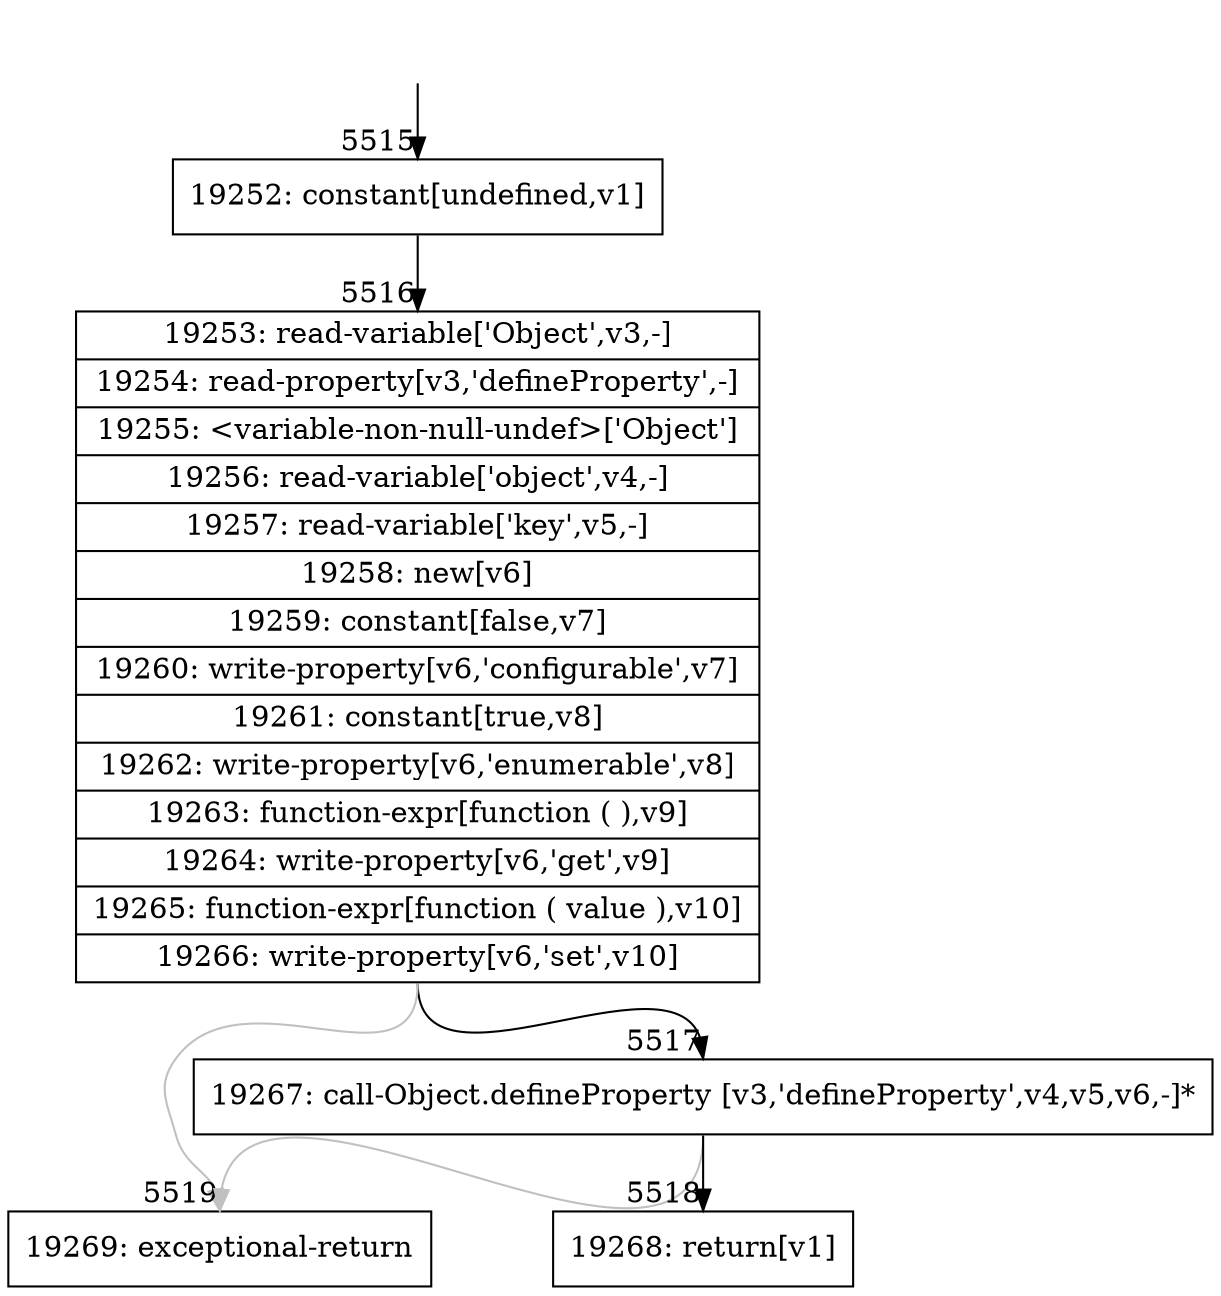 digraph {
rankdir="TD"
BB_entry371[shape=none,label=""];
BB_entry371 -> BB5515 [tailport=s, headport=n, headlabel="    5515"]
BB5515 [shape=record label="{19252: constant[undefined,v1]}" ] 
BB5515 -> BB5516 [tailport=s, headport=n, headlabel="      5516"]
BB5516 [shape=record label="{19253: read-variable['Object',v3,-]|19254: read-property[v3,'defineProperty',-]|19255: \<variable-non-null-undef\>['Object']|19256: read-variable['object',v4,-]|19257: read-variable['key',v5,-]|19258: new[v6]|19259: constant[false,v7]|19260: write-property[v6,'configurable',v7]|19261: constant[true,v8]|19262: write-property[v6,'enumerable',v8]|19263: function-expr[function ( ),v9]|19264: write-property[v6,'get',v9]|19265: function-expr[function ( value ),v10]|19266: write-property[v6,'set',v10]}" ] 
BB5516 -> BB5517 [tailport=s, headport=n, headlabel="      5517"]
BB5516 -> BB5519 [tailport=s, headport=n, color=gray, headlabel="      5519"]
BB5517 [shape=record label="{19267: call-Object.defineProperty [v3,'defineProperty',v4,v5,v6,-]*}" ] 
BB5517 -> BB5518 [tailport=s, headport=n, headlabel="      5518"]
BB5517 -> BB5519 [tailport=s, headport=n, color=gray]
BB5518 [shape=record label="{19268: return[v1]}" ] 
BB5519 [shape=record label="{19269: exceptional-return}" ] 
//#$~ 9851
}
